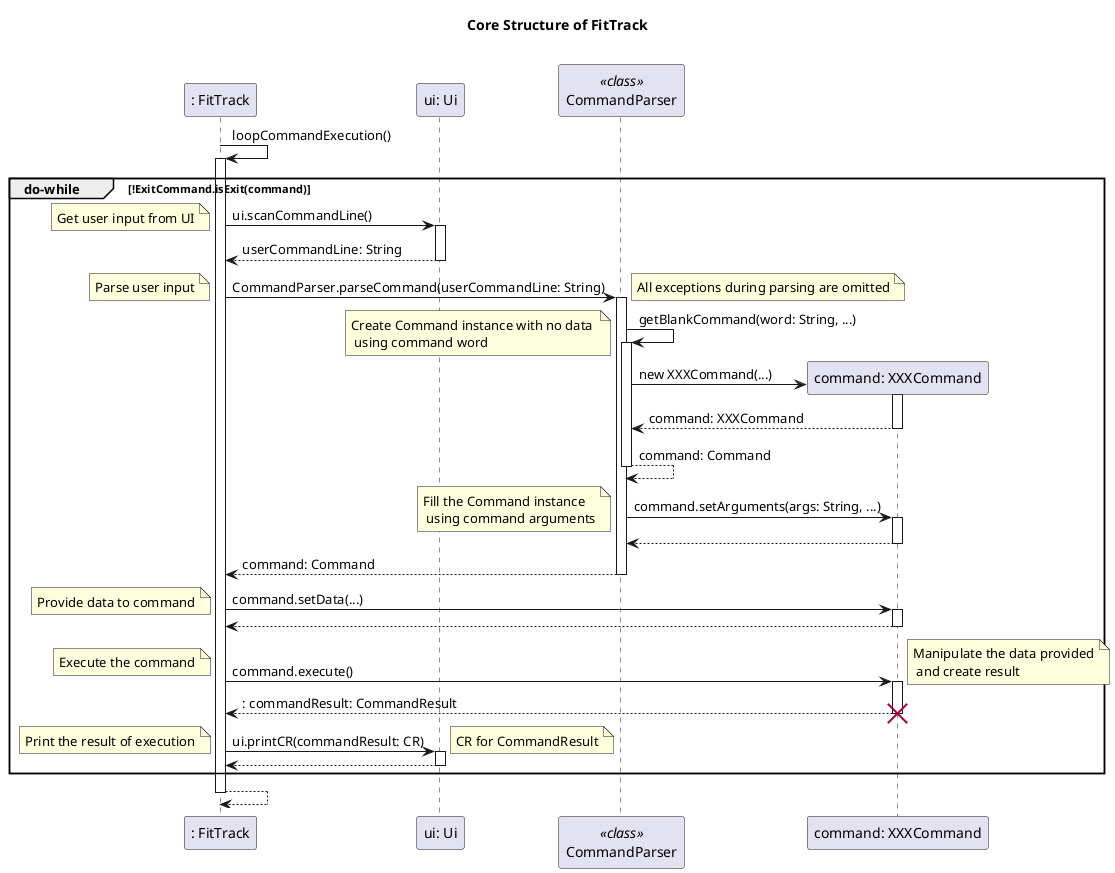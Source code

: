 @startuml

title Core Structure of FitTrack\n

participant ": FitTrack" as main
participant "ui: Ui" as ui
participant "<i><<class>></i>\nCommandParser" as parser
participant "command: XXXCommand" as cmd


main -> main ++: loopCommandExecution()

group do-while [!ExitCommand.isExit(command)]
    main -> ui ++: ui.scanCommandLine()
    note left: Get user input from UI
    return userCommandLine: String

    main -> parser ++: CommandParser.parseCommand(userCommandLine: String)
    note left: Parse user input
    note right: All exceptions during parsing are omitted

    parser -> parser ++: getBlankCommand(word: String, ...)
    note left: Create Command instance with no data \n using command word
    create cmd
    parser -> cmd ++: new XXXCommand(...)
    return command: XXXCommand
    return command: Command

    parser -> cmd ++: command.setArguments(args: String, ...)
    note left: Fill the Command instance \n using command arguments
    return

    return command: Command


    main -> cmd ++: command.setData(...)
    note left: Provide data to command
    return

    main -> cmd ++: command.execute()
    note left: Execute the command
    note right: Manipulate the data provided\n and create result
    return: commandResult: CommandResult
    destroy cmd

    main -> ui ++: ui.printCR(commandResult: CR)
    note left: Print the result of execution
    note right: CR for CommandResult
    return
end

return

@enduml